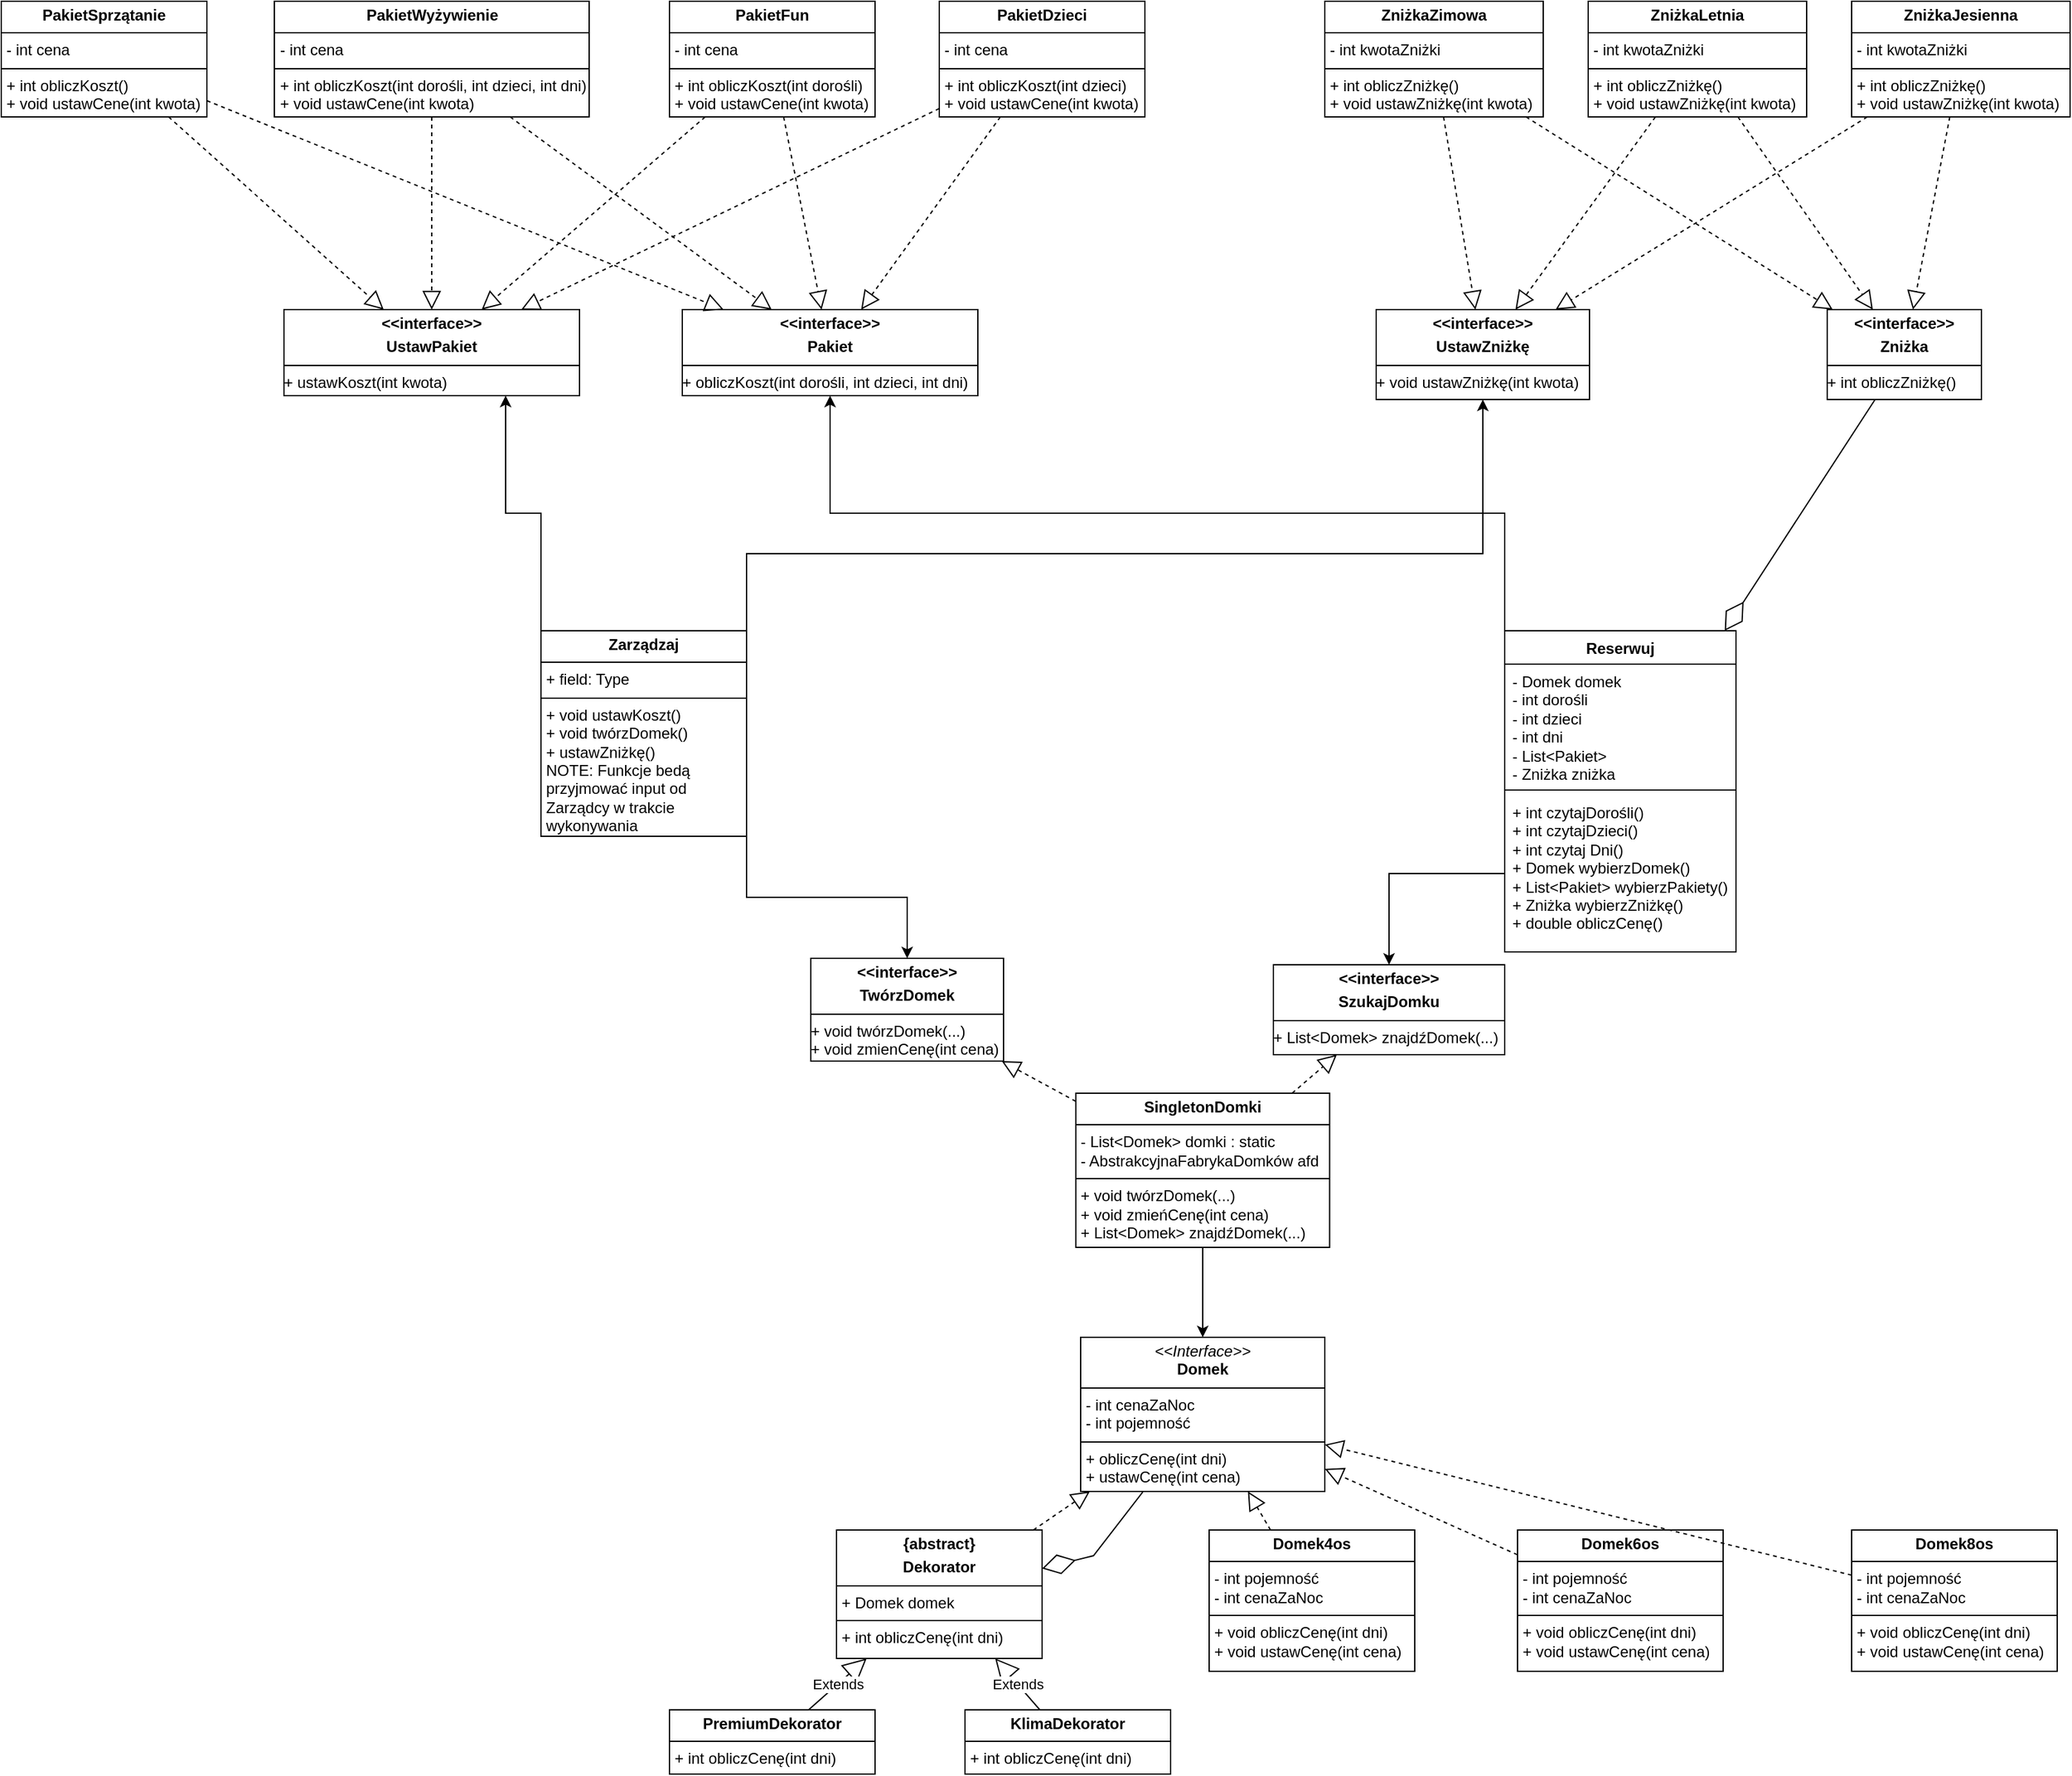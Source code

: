 <mxfile version="26.0.10">
  <diagram name="Strona-1" id="Xkmi08W4jPSwvixj5hdW">
    <mxGraphModel dx="4830" dy="3257" grid="1" gridSize="10" guides="1" tooltips="1" connect="1" arrows="1" fold="1" page="1" pageScale="1" pageWidth="827" pageHeight="1169" math="0" shadow="0">
      <root>
        <mxCell id="0" />
        <mxCell id="1" parent="0" />
        <mxCell id="0y7wqeOaAgVBkYj9QTGw-103" style="edgeStyle=orthogonalEdgeStyle;rounded=0;orthogonalLoop=1;jettySize=auto;html=1;exitX=0;exitY=0;exitDx=0;exitDy=0;" edge="1" parent="1" source="SDx-nbXRSxSEXaq3ydwH-2" target="SDx-nbXRSxSEXaq3ydwH-18">
          <mxGeometry relative="1" as="geometry" />
        </mxCell>
        <mxCell id="SDx-nbXRSxSEXaq3ydwH-2" value="Reserwuj" style="swimlane;fontStyle=1;align=center;verticalAlign=top;childLayout=stackLayout;horizontal=1;startSize=26;horizontalStack=0;resizeParent=1;resizeParentMax=0;resizeLast=0;collapsible=1;marginBottom=0;whiteSpace=wrap;html=1;" parent="1" vertex="1">
          <mxGeometry x="200" y="420" width="180" height="250" as="geometry" />
        </mxCell>
        <mxCell id="SDx-nbXRSxSEXaq3ydwH-3" value="- Domek domek&lt;div&gt;- int dorośli&lt;/div&gt;&lt;div&gt;- int dzieci&lt;/div&gt;&lt;div&gt;- int dni&lt;/div&gt;&lt;div&gt;- List&amp;lt;Pakiet&amp;gt;&lt;/div&gt;&lt;div&gt;- Zniżka zniżka&lt;/div&gt;" style="text;strokeColor=none;fillColor=none;align=left;verticalAlign=top;spacingLeft=4;spacingRight=4;overflow=hidden;rotatable=0;points=[[0,0.5],[1,0.5]];portConstraint=eastwest;whiteSpace=wrap;html=1;" parent="SDx-nbXRSxSEXaq3ydwH-2" vertex="1">
          <mxGeometry y="26" width="180" height="94" as="geometry" />
        </mxCell>
        <mxCell id="SDx-nbXRSxSEXaq3ydwH-4" value="" style="line;strokeWidth=1;fillColor=none;align=left;verticalAlign=middle;spacingTop=-1;spacingLeft=3;spacingRight=3;rotatable=0;labelPosition=right;points=[];portConstraint=eastwest;strokeColor=inherit;" parent="SDx-nbXRSxSEXaq3ydwH-2" vertex="1">
          <mxGeometry y="120" width="180" height="8" as="geometry" />
        </mxCell>
        <mxCell id="SDx-nbXRSxSEXaq3ydwH-5" value="&lt;div&gt;+ int czytajDorośli()&lt;/div&gt;&lt;div&gt;+ int czytajDzieci()&lt;/div&gt;&lt;div&gt;+ int czytaj Dni()&lt;/div&gt;&lt;div&gt;+ Domek wybierzDomek()&lt;/div&gt;&lt;div&gt;+ List&amp;lt;Pakiet&amp;gt; wybierzPakiety()&lt;/div&gt;&lt;div&gt;+ Zniżka wybierzZniżkę()&lt;/div&gt;+ double obliczCenę()" style="text;strokeColor=none;fillColor=none;align=left;verticalAlign=top;spacingLeft=4;spacingRight=4;overflow=hidden;rotatable=0;points=[[0,0.5],[1,0.5]];portConstraint=eastwest;whiteSpace=wrap;html=1;" parent="SDx-nbXRSxSEXaq3ydwH-2" vertex="1">
          <mxGeometry y="128" width="180" height="122" as="geometry" />
        </mxCell>
        <mxCell id="SDx-nbXRSxSEXaq3ydwH-18" value="&lt;p style=&quot;margin:0px;margin-top:4px;text-align:center;&quot;&gt;&lt;b&gt;&amp;lt;&amp;lt;interface&amp;gt;&amp;gt;&lt;/b&gt;&lt;/p&gt;&lt;p style=&quot;margin:0px;margin-top:4px;text-align:center;&quot;&gt;&lt;b&gt;Pakiet&lt;/b&gt;&lt;/p&gt;&lt;hr size=&quot;1&quot; style=&quot;border-style:solid;&quot;&gt;&lt;div style=&quot;height:2px;&quot;&gt;+ obliczKoszt(int dorośli, int dzieci, int dni)&lt;/div&gt;" style="verticalAlign=top;align=left;overflow=fill;html=1;whiteSpace=wrap;" parent="1" vertex="1">
          <mxGeometry x="-440" y="170" width="230" height="67" as="geometry" />
        </mxCell>
        <mxCell id="SDx-nbXRSxSEXaq3ydwH-23" value="" style="endArrow=block;dashed=1;endFill=0;endSize=12;html=1;rounded=0;" parent="1" source="0y7wqeOaAgVBkYj9QTGw-5" target="SDx-nbXRSxSEXaq3ydwH-18" edge="1">
          <mxGeometry width="160" relative="1" as="geometry">
            <mxPoint x="-1170" y="780" as="sourcePoint" />
            <mxPoint x="-1010" y="780" as="targetPoint" />
          </mxGeometry>
        </mxCell>
        <mxCell id="SDx-nbXRSxSEXaq3ydwH-25" value="" style="endArrow=block;dashed=1;endFill=0;endSize=12;html=1;rounded=0;" parent="1" source="0y7wqeOaAgVBkYj9QTGw-6" target="SDx-nbXRSxSEXaq3ydwH-18" edge="1">
          <mxGeometry width="160" relative="1" as="geometry">
            <mxPoint x="-1140" y="850" as="sourcePoint" />
            <mxPoint x="-980" y="750" as="targetPoint" />
          </mxGeometry>
        </mxCell>
        <mxCell id="SDx-nbXRSxSEXaq3ydwH-26" value="" style="endArrow=block;dashed=1;endFill=0;endSize=12;html=1;rounded=0;" parent="1" source="0y7wqeOaAgVBkYj9QTGw-7" target="SDx-nbXRSxSEXaq3ydwH-18" edge="1">
          <mxGeometry width="160" relative="1" as="geometry">
            <mxPoint x="-1130" y="860" as="sourcePoint" />
            <mxPoint x="-955" y="767" as="targetPoint" />
          </mxGeometry>
        </mxCell>
        <mxCell id="SDx-nbXRSxSEXaq3ydwH-27" value="" style="endArrow=block;dashed=1;endFill=0;endSize=12;html=1;rounded=0;" parent="1" source="0y7wqeOaAgVBkYj9QTGw-8" target="SDx-nbXRSxSEXaq3ydwH-18" edge="1">
          <mxGeometry width="160" relative="1" as="geometry">
            <mxPoint x="-550.661" y="835.0" as="sourcePoint" />
            <mxPoint x="-945" y="777" as="targetPoint" />
          </mxGeometry>
        </mxCell>
        <mxCell id="SDx-nbXRSxSEXaq3ydwH-28" value="&lt;p style=&quot;margin:0px;margin-top:4px;text-align:center;&quot;&gt;&lt;b&gt;&amp;lt;&amp;lt;interface&amp;gt;&amp;gt;&lt;/b&gt;&lt;/p&gt;&lt;p style=&quot;margin:0px;margin-top:4px;text-align:center;&quot;&gt;&lt;b&gt;Zniżka&lt;/b&gt;&lt;/p&gt;&lt;hr size=&quot;1&quot; style=&quot;border-style:solid;&quot;&gt;&lt;div style=&quot;height:2px;&quot;&gt;+ int obliczZniżkę()&lt;/div&gt;" style="verticalAlign=top;align=left;overflow=fill;html=1;whiteSpace=wrap;" parent="1" vertex="1">
          <mxGeometry x="451" y="170" width="120" height="70" as="geometry" />
        </mxCell>
        <mxCell id="SDx-nbXRSxSEXaq3ydwH-30" value="&lt;p style=&quot;margin:0px;margin-top:4px;text-align:center;&quot;&gt;&lt;b&gt;&amp;lt;&amp;lt;interface&amp;gt;&amp;gt;&lt;/b&gt;&lt;/p&gt;&lt;p style=&quot;margin:0px;margin-top:4px;text-align:center;&quot;&gt;&lt;b&gt;UstawZniżkę&lt;/b&gt;&lt;/p&gt;&lt;hr size=&quot;1&quot; style=&quot;border-style:solid;&quot;&gt;&lt;div style=&quot;height:2px;&quot;&gt;+ void ustawZniżkę(int kwota)&lt;/div&gt;" style="verticalAlign=top;align=left;overflow=fill;html=1;whiteSpace=wrap;" parent="1" vertex="1">
          <mxGeometry x="100" y="170" width="166" height="70" as="geometry" />
        </mxCell>
        <mxCell id="SDx-nbXRSxSEXaq3ydwH-33" value="&lt;p style=&quot;margin:0px;margin-top:4px;text-align:center;&quot;&gt;&lt;b&gt;ZniżkaZimowa&lt;/b&gt;&lt;/p&gt;&lt;hr size=&quot;1&quot; style=&quot;border-style:solid;&quot;&gt;&lt;p style=&quot;margin:0px;margin-left:4px;&quot;&gt;- int kwotaZniżki&lt;/p&gt;&lt;hr size=&quot;1&quot; style=&quot;border-style:solid;&quot;&gt;&lt;p style=&quot;margin:0px;margin-left:4px;&quot;&gt;+ int obliczZniżkę()&lt;/p&gt;&lt;p style=&quot;margin:0px;margin-left:4px;&quot;&gt;+ void ustawZniżkę(int kwota)&lt;/p&gt;" style="verticalAlign=top;align=left;overflow=fill;html=1;whiteSpace=wrap;" parent="1" vertex="1">
          <mxGeometry x="60" y="-70" width="170" height="90" as="geometry" />
        </mxCell>
        <mxCell id="SDx-nbXRSxSEXaq3ydwH-34" value="&lt;p style=&quot;margin:0px;margin-top:4px;text-align:center;&quot;&gt;&lt;b&gt;ZniżkaLetnia&lt;/b&gt;&lt;/p&gt;&lt;hr size=&quot;1&quot; style=&quot;border-style:solid;&quot;&gt;&lt;p style=&quot;margin:0px;margin-left:4px;&quot;&gt;- int kwotaZniżki&lt;/p&gt;&lt;hr size=&quot;1&quot; style=&quot;border-style:solid;&quot;&gt;&lt;p style=&quot;margin:0px;margin-left:4px;&quot;&gt;+ int obliczZniżkę()&lt;/p&gt;&lt;p style=&quot;margin:0px;margin-left:4px;&quot;&gt;+ void ustawZniżkę(int kwota)&lt;/p&gt;" style="verticalAlign=top;align=left;overflow=fill;html=1;whiteSpace=wrap;" parent="1" vertex="1">
          <mxGeometry x="265" y="-70" width="170" height="90" as="geometry" />
        </mxCell>
        <mxCell id="SDx-nbXRSxSEXaq3ydwH-35" value="&lt;p style=&quot;margin:0px;margin-top:4px;text-align:center;&quot;&gt;&lt;b&gt;ZniżkaJesienna&lt;/b&gt;&lt;/p&gt;&lt;hr size=&quot;1&quot; style=&quot;border-style:solid;&quot;&gt;&lt;p style=&quot;margin:0px;margin-left:4px;&quot;&gt;- int kwotaZniżki&lt;/p&gt;&lt;hr size=&quot;1&quot; style=&quot;border-style:solid;&quot;&gt;&lt;p style=&quot;margin:0px;margin-left:4px;&quot;&gt;+ int obliczZniżkę()&lt;/p&gt;&lt;p style=&quot;margin:0px;margin-left:4px;&quot;&gt;+ void ustawZniżkę(int kwota)&lt;/p&gt;" style="verticalAlign=top;align=left;overflow=fill;html=1;whiteSpace=wrap;" parent="1" vertex="1">
          <mxGeometry x="470" y="-70" width="170" height="90" as="geometry" />
        </mxCell>
        <mxCell id="SDx-nbXRSxSEXaq3ydwH-36" value="" style="endArrow=block;dashed=1;endFill=0;endSize=12;html=1;rounded=0;" parent="1" source="SDx-nbXRSxSEXaq3ydwH-33" target="SDx-nbXRSxSEXaq3ydwH-28" edge="1">
          <mxGeometry width="160" relative="1" as="geometry">
            <mxPoint x="150" y="140" as="sourcePoint" />
            <mxPoint x="310" y="140" as="targetPoint" />
          </mxGeometry>
        </mxCell>
        <mxCell id="SDx-nbXRSxSEXaq3ydwH-37" value="" style="endArrow=block;dashed=1;endFill=0;endSize=12;html=1;rounded=0;" parent="1" source="SDx-nbXRSxSEXaq3ydwH-33" target="SDx-nbXRSxSEXaq3ydwH-30" edge="1">
          <mxGeometry width="160" relative="1" as="geometry">
            <mxPoint x="160" y="150" as="sourcePoint" />
            <mxPoint x="320" y="150" as="targetPoint" />
          </mxGeometry>
        </mxCell>
        <mxCell id="SDx-nbXRSxSEXaq3ydwH-38" value="" style="endArrow=block;dashed=1;endFill=0;endSize=12;html=1;rounded=0;" parent="1" source="SDx-nbXRSxSEXaq3ydwH-34" target="SDx-nbXRSxSEXaq3ydwH-28" edge="1">
          <mxGeometry width="160" relative="1" as="geometry">
            <mxPoint x="250" y="102" as="sourcePoint" />
            <mxPoint x="404" y="170" as="targetPoint" />
          </mxGeometry>
        </mxCell>
        <mxCell id="SDx-nbXRSxSEXaq3ydwH-39" value="" style="endArrow=block;dashed=1;endFill=0;endSize=12;html=1;rounded=0;" parent="1" source="SDx-nbXRSxSEXaq3ydwH-34" target="SDx-nbXRSxSEXaq3ydwH-30" edge="1">
          <mxGeometry width="160" relative="1" as="geometry">
            <mxPoint x="260" y="112" as="sourcePoint" />
            <mxPoint x="414" y="180" as="targetPoint" />
          </mxGeometry>
        </mxCell>
        <mxCell id="SDx-nbXRSxSEXaq3ydwH-40" value="" style="endArrow=block;dashed=1;endFill=0;endSize=12;html=1;rounded=0;" parent="1" source="SDx-nbXRSxSEXaq3ydwH-35" target="SDx-nbXRSxSEXaq3ydwH-30" edge="1">
          <mxGeometry width="160" relative="1" as="geometry">
            <mxPoint x="270" y="122" as="sourcePoint" />
            <mxPoint x="424" y="190" as="targetPoint" />
          </mxGeometry>
        </mxCell>
        <mxCell id="SDx-nbXRSxSEXaq3ydwH-41" value="" style="endArrow=block;dashed=1;endFill=0;endSize=12;html=1;rounded=0;" parent="1" source="SDx-nbXRSxSEXaq3ydwH-35" target="SDx-nbXRSxSEXaq3ydwH-28" edge="1">
          <mxGeometry width="160" relative="1" as="geometry">
            <mxPoint x="280" y="132" as="sourcePoint" />
            <mxPoint x="434" y="200" as="targetPoint" />
          </mxGeometry>
        </mxCell>
        <mxCell id="0y7wqeOaAgVBkYj9QTGw-96" style="edgeStyle=orthogonalEdgeStyle;rounded=0;orthogonalLoop=1;jettySize=auto;html=1;exitX=1;exitY=1;exitDx=0;exitDy=0;" edge="1" parent="1" source="SDx-nbXRSxSEXaq3ydwH-43" target="0y7wqeOaAgVBkYj9QTGw-90">
          <mxGeometry relative="1" as="geometry" />
        </mxCell>
        <mxCell id="0y7wqeOaAgVBkYj9QTGw-100" style="edgeStyle=orthogonalEdgeStyle;rounded=0;orthogonalLoop=1;jettySize=auto;html=1;exitX=1;exitY=0;exitDx=0;exitDy=0;" edge="1" parent="1" source="SDx-nbXRSxSEXaq3ydwH-43" target="SDx-nbXRSxSEXaq3ydwH-30">
          <mxGeometry relative="1" as="geometry">
            <Array as="points">
              <mxPoint x="-390" y="360" />
              <mxPoint x="183" y="360" />
            </Array>
          </mxGeometry>
        </mxCell>
        <mxCell id="0y7wqeOaAgVBkYj9QTGw-102" style="edgeStyle=orthogonalEdgeStyle;rounded=0;orthogonalLoop=1;jettySize=auto;html=1;exitX=0;exitY=0;exitDx=0;exitDy=0;entryX=0.75;entryY=1;entryDx=0;entryDy=0;" edge="1" parent="1" source="SDx-nbXRSxSEXaq3ydwH-43" target="0y7wqeOaAgVBkYj9QTGw-1">
          <mxGeometry relative="1" as="geometry" />
        </mxCell>
        <mxCell id="SDx-nbXRSxSEXaq3ydwH-43" value="&lt;p style=&quot;margin:0px;margin-top:4px;text-align:center;&quot;&gt;&lt;b&gt;Zarządzaj&lt;/b&gt;&lt;/p&gt;&lt;hr size=&quot;1&quot; style=&quot;border-style:solid;&quot;&gt;&lt;p style=&quot;margin:0px;margin-left:4px;&quot;&gt;+ field: Type&lt;/p&gt;&lt;hr size=&quot;1&quot; style=&quot;border-style:solid;&quot;&gt;&lt;p style=&quot;margin:0px;margin-left:4px;&quot;&gt;+ void ustawKoszt()&lt;/p&gt;&lt;p style=&quot;margin:0px;margin-left:4px;&quot;&gt;+ void twórzDomek()&lt;/p&gt;&lt;p style=&quot;margin:0px;margin-left:4px;&quot;&gt;+ ustawZniżkę()&lt;/p&gt;&lt;p style=&quot;margin:0px;margin-left:4px;&quot;&gt;NOTE: Funkcje bedą przyjmować input od Zarządcy w trakcie wykonywania&lt;/p&gt;" style="verticalAlign=top;align=left;overflow=fill;html=1;whiteSpace=wrap;" parent="1" vertex="1">
          <mxGeometry x="-550" y="420" width="160" height="160" as="geometry" />
        </mxCell>
        <mxCell id="0y7wqeOaAgVBkYj9QTGw-1" value="&lt;p style=&quot;margin:0px;margin-top:4px;text-align:center;&quot;&gt;&lt;b&gt;&amp;lt;&amp;lt;interface&amp;gt;&amp;gt;&lt;/b&gt;&lt;/p&gt;&lt;p style=&quot;margin:0px;margin-top:4px;text-align:center;&quot;&gt;&lt;b&gt;UstawPakiet&lt;/b&gt;&lt;/p&gt;&lt;hr size=&quot;1&quot; style=&quot;border-style:solid;&quot;&gt;&lt;div style=&quot;height:2px;&quot;&gt;+ ustawKoszt(int kwota)&lt;/div&gt;" style="verticalAlign=top;align=left;overflow=fill;html=1;whiteSpace=wrap;" vertex="1" parent="1">
          <mxGeometry x="-750" y="170" width="230" height="67" as="geometry" />
        </mxCell>
        <mxCell id="0y7wqeOaAgVBkYj9QTGw-5" value="&lt;p style=&quot;margin:0px;margin-top:4px;text-align:center;&quot;&gt;&lt;b&gt;PakietSprzątanie&lt;/b&gt;&lt;/p&gt;&lt;hr size=&quot;1&quot; style=&quot;border-style:solid;&quot;&gt;&lt;p style=&quot;margin:0px;margin-left:4px;&quot;&gt;- int cena&lt;/p&gt;&lt;hr size=&quot;1&quot; style=&quot;border-style:solid;&quot;&gt;&lt;p style=&quot;margin:0px;margin-left:4px;&quot;&gt;+ int obliczKoszt()&lt;/p&gt;&lt;p style=&quot;margin:0px;margin-left:4px;&quot;&gt;+ void ustawCene(int kwota)&lt;/p&gt;" style="verticalAlign=top;align=left;overflow=fill;html=1;whiteSpace=wrap;" vertex="1" parent="1">
          <mxGeometry x="-970" y="-70" width="160" height="90" as="geometry" />
        </mxCell>
        <mxCell id="0y7wqeOaAgVBkYj9QTGw-6" value="&lt;p style=&quot;margin:0px;margin-top:4px;text-align:center;&quot;&gt;&lt;b&gt;PakietWyżywienie&lt;/b&gt;&lt;/p&gt;&lt;hr size=&quot;1&quot; style=&quot;border-style:solid;&quot;&gt;&lt;p style=&quot;margin:0px;margin-left:4px;&quot;&gt;- int cena&lt;/p&gt;&lt;hr size=&quot;1&quot; style=&quot;border-style:solid;&quot;&gt;&lt;p style=&quot;margin:0px;margin-left:4px;&quot;&gt;+ int obliczKoszt(int dorośli, int dzieci, int dni)&lt;/p&gt;&lt;p style=&quot;margin:0px;margin-left:4px;&quot;&gt;+ void ustawCene(int kwota)&lt;/p&gt;" style="verticalAlign=top;align=left;overflow=fill;html=1;whiteSpace=wrap;" vertex="1" parent="1">
          <mxGeometry x="-757.5" y="-70" width="245" height="90" as="geometry" />
        </mxCell>
        <mxCell id="0y7wqeOaAgVBkYj9QTGw-7" value="&lt;p style=&quot;margin:0px;margin-top:4px;text-align:center;&quot;&gt;&lt;b&gt;PakietFun&lt;/b&gt;&lt;/p&gt;&lt;hr size=&quot;1&quot; style=&quot;border-style:solid;&quot;&gt;&lt;p style=&quot;margin:0px;margin-left:4px;&quot;&gt;- int cena&lt;/p&gt;&lt;hr size=&quot;1&quot; style=&quot;border-style:solid;&quot;&gt;&lt;p style=&quot;margin:0px;margin-left:4px;&quot;&gt;+ int obliczKoszt(int dorośli)&lt;/p&gt;&lt;p style=&quot;margin:0px;margin-left:4px;&quot;&gt;+ void ustawCene(int kwota)&lt;/p&gt;" style="verticalAlign=top;align=left;overflow=fill;html=1;whiteSpace=wrap;" vertex="1" parent="1">
          <mxGeometry x="-450" y="-70" width="160" height="90" as="geometry" />
        </mxCell>
        <mxCell id="0y7wqeOaAgVBkYj9QTGw-8" value="&lt;p style=&quot;margin:0px;margin-top:4px;text-align:center;&quot;&gt;&lt;b&gt;PakietDzieci&lt;/b&gt;&lt;/p&gt;&lt;hr size=&quot;1&quot; style=&quot;border-style:solid;&quot;&gt;&lt;p style=&quot;margin:0px;margin-left:4px;&quot;&gt;- int cena&lt;/p&gt;&lt;hr size=&quot;1&quot; style=&quot;border-style:solid;&quot;&gt;&lt;p style=&quot;margin:0px;margin-left:4px;&quot;&gt;+ int obliczKoszt(int dzieci)&lt;/p&gt;&lt;p style=&quot;margin:0px;margin-left:4px;&quot;&gt;+ void ustawCene(int kwota)&lt;/p&gt;" style="verticalAlign=top;align=left;overflow=fill;html=1;whiteSpace=wrap;" vertex="1" parent="1">
          <mxGeometry x="-240" y="-70" width="160" height="90" as="geometry" />
        </mxCell>
        <mxCell id="0y7wqeOaAgVBkYj9QTGw-9" value="" style="endArrow=block;dashed=1;endFill=0;endSize=12;html=1;rounded=0;" edge="1" parent="1" source="0y7wqeOaAgVBkYj9QTGw-5" target="0y7wqeOaAgVBkYj9QTGw-1">
          <mxGeometry width="160" relative="1" as="geometry">
            <mxPoint x="-1130" y="849" as="sourcePoint" />
            <mxPoint x="-749" y="727" as="targetPoint" />
          </mxGeometry>
        </mxCell>
        <mxCell id="0y7wqeOaAgVBkYj9QTGw-10" value="" style="endArrow=block;dashed=1;endFill=0;endSize=12;html=1;rounded=0;" edge="1" parent="1" source="0y7wqeOaAgVBkYj9QTGw-6" target="0y7wqeOaAgVBkYj9QTGw-1">
          <mxGeometry width="160" relative="1" as="geometry">
            <mxPoint x="-1147" y="830" as="sourcePoint" />
            <mxPoint x="-1002" y="727" as="targetPoint" />
          </mxGeometry>
        </mxCell>
        <mxCell id="0y7wqeOaAgVBkYj9QTGw-11" value="" style="endArrow=block;dashed=1;endFill=0;endSize=12;html=1;rounded=0;" edge="1" parent="1" source="0y7wqeOaAgVBkYj9QTGw-7" target="0y7wqeOaAgVBkYj9QTGw-1">
          <mxGeometry width="160" relative="1" as="geometry">
            <mxPoint x="-1137" y="840" as="sourcePoint" />
            <mxPoint x="-992" y="737" as="targetPoint" />
          </mxGeometry>
        </mxCell>
        <mxCell id="0y7wqeOaAgVBkYj9QTGw-12" value="" style="endArrow=block;dashed=1;endFill=0;endSize=12;html=1;rounded=0;" edge="1" parent="1" source="0y7wqeOaAgVBkYj9QTGw-8" target="0y7wqeOaAgVBkYj9QTGw-1">
          <mxGeometry width="160" relative="1" as="geometry">
            <mxPoint x="-1127" y="850" as="sourcePoint" />
            <mxPoint x="-982" y="747" as="targetPoint" />
          </mxGeometry>
        </mxCell>
        <mxCell id="0y7wqeOaAgVBkYj9QTGw-124" style="edgeStyle=orthogonalEdgeStyle;rounded=0;orthogonalLoop=1;jettySize=auto;html=1;exitX=0.5;exitY=1;exitDx=0;exitDy=0;" edge="1" parent="1" source="0y7wqeOaAgVBkYj9QTGw-88" target="0y7wqeOaAgVBkYj9QTGw-116">
          <mxGeometry relative="1" as="geometry" />
        </mxCell>
        <mxCell id="0y7wqeOaAgVBkYj9QTGw-88" value="&lt;p style=&quot;margin:0px;margin-top:4px;text-align:center;&quot;&gt;&lt;b&gt;SingletonDomki&lt;/b&gt;&lt;/p&gt;&lt;hr size=&quot;1&quot; style=&quot;border-style:solid;&quot;&gt;&lt;p style=&quot;margin:0px;margin-left:4px;&quot;&gt;- List&amp;lt;Domek&amp;gt; domki : static&lt;/p&gt;&lt;p style=&quot;margin:0px;margin-left:4px;&quot;&gt;- AbstrakcyjnaFabrykaDomków afd&lt;/p&gt;&lt;hr size=&quot;1&quot; style=&quot;border-style:solid;&quot;&gt;&lt;p style=&quot;margin:0px;margin-left:4px;&quot;&gt;+ void twórzDomek(...)&lt;/p&gt;&lt;p style=&quot;margin:0px;margin-left:4px;&quot;&gt;+ void zmieńCenę(int cena)&lt;/p&gt;&lt;p style=&quot;margin:0px;margin-left:4px;&quot;&gt;+ List&amp;lt;Domek&amp;gt; znajdźDomek(...)&lt;/p&gt;" style="verticalAlign=top;align=left;overflow=fill;html=1;whiteSpace=wrap;" vertex="1" parent="1">
          <mxGeometry x="-133.75" y="780" width="197.5" height="120" as="geometry" />
        </mxCell>
        <mxCell id="0y7wqeOaAgVBkYj9QTGw-90" value="&lt;p style=&quot;margin:0px;margin-top:4px;text-align:center;&quot;&gt;&lt;b&gt;&amp;lt;&amp;lt;interface&amp;gt;&amp;gt;&lt;/b&gt;&lt;/p&gt;&lt;p style=&quot;margin:0px;margin-top:4px;text-align:center;&quot;&gt;&lt;b&gt;TwórzDomek&lt;/b&gt;&lt;/p&gt;&lt;hr size=&quot;1&quot; style=&quot;border-style:solid;&quot;&gt;+ void twórzDomek(...)&lt;div&gt;+ void zmienCenę(int cena)&lt;br&gt;&lt;div&gt;&lt;br&gt;&lt;div style=&quot;height:2px;&quot;&gt;&lt;/div&gt;&lt;/div&gt;&lt;/div&gt;" style="verticalAlign=top;align=left;overflow=fill;html=1;whiteSpace=wrap;" vertex="1" parent="1">
          <mxGeometry x="-340" y="675" width="150" height="80" as="geometry" />
        </mxCell>
        <mxCell id="0y7wqeOaAgVBkYj9QTGw-91" value="&lt;p style=&quot;margin:0px;margin-top:4px;text-align:center;&quot;&gt;&lt;b&gt;&amp;lt;&amp;lt;interface&amp;gt;&amp;gt;&lt;/b&gt;&lt;/p&gt;&lt;p style=&quot;margin:0px;margin-top:4px;text-align:center;&quot;&gt;&lt;b&gt;SzukajDomku&lt;/b&gt;&lt;/p&gt;&lt;hr size=&quot;1&quot; style=&quot;border-style:solid;&quot;&gt;+ List&amp;lt;Domek&amp;gt; znajdźDomek(...)&lt;div&gt;&lt;div&gt;&lt;br&gt;&lt;div style=&quot;height:2px;&quot;&gt;&lt;/div&gt;&lt;/div&gt;&lt;/div&gt;" style="verticalAlign=top;align=left;overflow=fill;html=1;whiteSpace=wrap;" vertex="1" parent="1">
          <mxGeometry x="20" y="680" width="180" height="70" as="geometry" />
        </mxCell>
        <mxCell id="0y7wqeOaAgVBkYj9QTGw-92" value="" style="endArrow=block;dashed=1;endFill=0;endSize=12;html=1;rounded=0;" edge="1" parent="1" source="0y7wqeOaAgVBkYj9QTGw-88" target="0y7wqeOaAgVBkYj9QTGw-90">
          <mxGeometry width="160" relative="1" as="geometry">
            <mxPoint x="-540" y="1159" as="sourcePoint" />
            <mxPoint x="-140" y="1039" as="targetPoint" />
          </mxGeometry>
        </mxCell>
        <mxCell id="0y7wqeOaAgVBkYj9QTGw-93" value="" style="endArrow=block;dashed=1;endFill=0;endSize=12;html=1;rounded=0;" edge="1" parent="1" source="0y7wqeOaAgVBkYj9QTGw-88" target="0y7wqeOaAgVBkYj9QTGw-91">
          <mxGeometry width="160" relative="1" as="geometry">
            <mxPoint x="-105" y="801" as="sourcePoint" />
            <mxPoint x="-200" y="762" as="targetPoint" />
          </mxGeometry>
        </mxCell>
        <mxCell id="0y7wqeOaAgVBkYj9QTGw-95" style="edgeStyle=orthogonalEdgeStyle;rounded=0;orthogonalLoop=1;jettySize=auto;html=1;exitX=0;exitY=0.5;exitDx=0;exitDy=0;" edge="1" parent="1" source="SDx-nbXRSxSEXaq3ydwH-5" target="0y7wqeOaAgVBkYj9QTGw-91">
          <mxGeometry relative="1" as="geometry" />
        </mxCell>
        <mxCell id="0y7wqeOaAgVBkYj9QTGw-101" value="" style="endArrow=diamondThin;endFill=0;endSize=24;html=1;rounded=0;" edge="1" parent="1" source="SDx-nbXRSxSEXaq3ydwH-28" target="SDx-nbXRSxSEXaq3ydwH-2">
          <mxGeometry width="160" relative="1" as="geometry">
            <mxPoint x="420" y="370" as="sourcePoint" />
            <mxPoint x="580" y="370" as="targetPoint" />
          </mxGeometry>
        </mxCell>
        <mxCell id="0y7wqeOaAgVBkYj9QTGw-105" value="&lt;p style=&quot;margin:0px;margin-top:4px;text-align:center;&quot;&gt;&lt;b&gt;{abstract}&lt;/b&gt;&lt;/p&gt;&lt;p style=&quot;margin:0px;margin-top:4px;text-align:center;&quot;&gt;&lt;b&gt;Dekorator&lt;/b&gt;&lt;/p&gt;&lt;hr size=&quot;1&quot; style=&quot;border-style:solid;&quot;&gt;&lt;p style=&quot;margin:0px;margin-left:4px;&quot;&gt;+ Domek domek&lt;/p&gt;&lt;hr size=&quot;1&quot; style=&quot;border-style:solid;&quot;&gt;&lt;p style=&quot;margin:0px;margin-left:4px;&quot;&gt;+ int obliczCenę(int dni)&lt;/p&gt;" style="verticalAlign=top;align=left;overflow=fill;html=1;whiteSpace=wrap;" vertex="1" parent="1">
          <mxGeometry x="-320" y="1120" width="160" height="100" as="geometry" />
        </mxCell>
        <mxCell id="0y7wqeOaAgVBkYj9QTGw-110" value="&lt;p style=&quot;margin:0px;margin-top:4px;text-align:center;&quot;&gt;&lt;b&gt;PremiumDekorator&lt;/b&gt;&lt;/p&gt;&lt;hr size=&quot;1&quot; style=&quot;border-style:solid;&quot;&gt;&lt;p style=&quot;margin:0px;margin-left:4px;&quot;&gt;+ int obliczCenę(int dni)&lt;/p&gt;" style="verticalAlign=top;align=left;overflow=fill;html=1;whiteSpace=wrap;" vertex="1" parent="1">
          <mxGeometry x="-450" y="1260" width="160" height="50" as="geometry" />
        </mxCell>
        <mxCell id="0y7wqeOaAgVBkYj9QTGw-111" value="&lt;p style=&quot;margin:0px;margin-top:4px;text-align:center;&quot;&gt;&lt;b&gt;KlimaDekorator&lt;/b&gt;&lt;/p&gt;&lt;hr size=&quot;1&quot; style=&quot;border-style:solid;&quot;&gt;&lt;p style=&quot;margin:0px;margin-left:4px;&quot;&gt;+ int obliczCenę(int dni)&lt;/p&gt;" style="verticalAlign=top;align=left;overflow=fill;html=1;whiteSpace=wrap;" vertex="1" parent="1">
          <mxGeometry x="-220" y="1260" width="160" height="50" as="geometry" />
        </mxCell>
        <mxCell id="0y7wqeOaAgVBkYj9QTGw-112" value="Extends" style="endArrow=block;endSize=16;endFill=0;html=1;rounded=0;" edge="1" parent="1" source="0y7wqeOaAgVBkYj9QTGw-110" target="0y7wqeOaAgVBkYj9QTGw-105">
          <mxGeometry width="160" relative="1" as="geometry">
            <mxPoint x="-570" y="1230" as="sourcePoint" />
            <mxPoint x="-410" y="1230" as="targetPoint" />
          </mxGeometry>
        </mxCell>
        <mxCell id="0y7wqeOaAgVBkYj9QTGw-113" value="Extends" style="endArrow=block;endSize=16;endFill=0;html=1;rounded=0;" edge="1" parent="1" source="0y7wqeOaAgVBkYj9QTGw-111" target="0y7wqeOaAgVBkYj9QTGw-105">
          <mxGeometry width="160" relative="1" as="geometry">
            <mxPoint x="-332" y="1270" as="sourcePoint" />
            <mxPoint x="-287" y="1230" as="targetPoint" />
          </mxGeometry>
        </mxCell>
        <mxCell id="0y7wqeOaAgVBkYj9QTGw-114" value="" style="endArrow=block;dashed=1;endFill=0;endSize=12;html=1;rounded=0;" edge="1" parent="1" source="0y7wqeOaAgVBkYj9QTGw-105" target="0y7wqeOaAgVBkYj9QTGw-116">
          <mxGeometry width="160" relative="1" as="geometry">
            <mxPoint x="-400" y="1060" as="sourcePoint" />
            <mxPoint x="-240" y="1060" as="targetPoint" />
          </mxGeometry>
        </mxCell>
        <mxCell id="0y7wqeOaAgVBkYj9QTGw-116" value="&lt;p style=&quot;margin:0px;margin-top:4px;text-align:center;&quot;&gt;&lt;i&gt;&amp;lt;&amp;lt;Interface&amp;gt;&amp;gt;&lt;/i&gt;&lt;br&gt;&lt;b&gt;Domek&lt;/b&gt;&lt;/p&gt;&lt;hr size=&quot;1&quot; style=&quot;border-style:solid;&quot;&gt;&lt;p style=&quot;margin:0px;margin-left:4px;&quot;&gt;- int cenaZaNoc&lt;/p&gt;&lt;p style=&quot;margin:0px;margin-left:4px;&quot;&gt;- int pojemność&lt;/p&gt;&lt;hr size=&quot;1&quot; style=&quot;border-style:solid;&quot;&gt;&lt;p style=&quot;margin:0px;margin-left:4px;&quot;&gt;+ obliczCenę(int dni)&lt;/p&gt;&lt;p style=&quot;margin:0px;margin-left:4px;&quot;&gt;+ ustawCenę(int cena)&lt;/p&gt;" style="verticalAlign=top;align=left;overflow=fill;html=1;whiteSpace=wrap;" vertex="1" parent="1">
          <mxGeometry x="-130" y="970" width="190" height="120" as="geometry" />
        </mxCell>
        <mxCell id="0y7wqeOaAgVBkYj9QTGw-117" value="&lt;p style=&quot;margin:0px;margin-top:4px;text-align:center;&quot;&gt;&lt;b&gt;Domek4os&lt;/b&gt;&lt;/p&gt;&lt;hr size=&quot;1&quot; style=&quot;border-style:solid;&quot;&gt;&lt;p style=&quot;margin:0px;margin-left:4px;&quot;&gt;- int pojemność&lt;/p&gt;&lt;p style=&quot;margin:0px;margin-left:4px;&quot;&gt;- int cenaZaNoc&lt;/p&gt;&lt;hr size=&quot;1&quot; style=&quot;border-style:solid;&quot;&gt;&lt;p style=&quot;margin:0px;margin-left:4px;&quot;&gt;+ void obliczCenę(int dni)&lt;/p&gt;&lt;p style=&quot;margin:0px;margin-left:4px;&quot;&gt;+ void ustawCenę(int cena)&lt;/p&gt;" style="verticalAlign=top;align=left;overflow=fill;html=1;whiteSpace=wrap;" vertex="1" parent="1">
          <mxGeometry x="-30" y="1120" width="160" height="110" as="geometry" />
        </mxCell>
        <mxCell id="0y7wqeOaAgVBkYj9QTGw-118" value="&lt;p style=&quot;margin:0px;margin-top:4px;text-align:center;&quot;&gt;&lt;b&gt;Domek6os&lt;/b&gt;&lt;/p&gt;&lt;hr size=&quot;1&quot; style=&quot;border-style:solid;&quot;&gt;&lt;p style=&quot;margin:0px;margin-left:4px;&quot;&gt;- int pojemność&lt;/p&gt;&lt;p style=&quot;margin:0px;margin-left:4px;&quot;&gt;- int cenaZaNoc&lt;/p&gt;&lt;hr size=&quot;1&quot; style=&quot;border-style:solid;&quot;&gt;&lt;p style=&quot;margin:0px;margin-left:4px;&quot;&gt;+ void obliczCenę(int dni)&lt;/p&gt;&lt;p style=&quot;margin:0px;margin-left:4px;&quot;&gt;+ void ustawCenę(int cena)&lt;/p&gt;" style="verticalAlign=top;align=left;overflow=fill;html=1;whiteSpace=wrap;" vertex="1" parent="1">
          <mxGeometry x="210" y="1120" width="160" height="110" as="geometry" />
        </mxCell>
        <mxCell id="0y7wqeOaAgVBkYj9QTGw-119" value="&lt;p style=&quot;margin:0px;margin-top:4px;text-align:center;&quot;&gt;&lt;b&gt;Domek8os&lt;/b&gt;&lt;/p&gt;&lt;hr size=&quot;1&quot; style=&quot;border-style:solid;&quot;&gt;&lt;p style=&quot;margin:0px;margin-left:4px;&quot;&gt;- int pojemność&lt;/p&gt;&lt;p style=&quot;margin:0px;margin-left:4px;&quot;&gt;- int cenaZaNoc&lt;/p&gt;&lt;hr size=&quot;1&quot; style=&quot;border-style:solid;&quot;&gt;&lt;p style=&quot;margin:0px;margin-left:4px;&quot;&gt;+ void obliczCenę(int dni)&lt;/p&gt;&lt;p style=&quot;margin:0px;margin-left:4px;&quot;&gt;+ void ustawCenę(int cena)&lt;/p&gt;" style="verticalAlign=top;align=left;overflow=fill;html=1;whiteSpace=wrap;" vertex="1" parent="1">
          <mxGeometry x="470" y="1120" width="160" height="110" as="geometry" />
        </mxCell>
        <mxCell id="0y7wqeOaAgVBkYj9QTGw-120" value="" style="endArrow=block;dashed=1;endFill=0;endSize=12;html=1;rounded=0;" edge="1" parent="1" source="0y7wqeOaAgVBkYj9QTGw-117" target="0y7wqeOaAgVBkYj9QTGw-116">
          <mxGeometry width="160" relative="1" as="geometry">
            <mxPoint x="-157" y="1130" as="sourcePoint" />
            <mxPoint x="-113" y="1100" as="targetPoint" />
          </mxGeometry>
        </mxCell>
        <mxCell id="0y7wqeOaAgVBkYj9QTGw-121" value="" style="endArrow=block;dashed=1;endFill=0;endSize=12;html=1;rounded=0;" edge="1" parent="1" source="0y7wqeOaAgVBkYj9QTGw-118" target="0y7wqeOaAgVBkYj9QTGw-116">
          <mxGeometry width="160" relative="1" as="geometry">
            <mxPoint x="-147" y="1140" as="sourcePoint" />
            <mxPoint x="-103" y="1110" as="targetPoint" />
          </mxGeometry>
        </mxCell>
        <mxCell id="0y7wqeOaAgVBkYj9QTGw-122" value="" style="endArrow=block;dashed=1;endFill=0;endSize=12;html=1;rounded=0;" edge="1" parent="1" source="0y7wqeOaAgVBkYj9QTGw-119" target="0y7wqeOaAgVBkYj9QTGw-116">
          <mxGeometry width="160" relative="1" as="geometry">
            <mxPoint x="-137" y="1150" as="sourcePoint" />
            <mxPoint x="-93" y="1120" as="targetPoint" />
          </mxGeometry>
        </mxCell>
        <mxCell id="0y7wqeOaAgVBkYj9QTGw-123" value="" style="endArrow=diamondThin;endFill=0;endSize=24;html=1;rounded=0;" edge="1" parent="1" source="0y7wqeOaAgVBkYj9QTGw-116" target="0y7wqeOaAgVBkYj9QTGw-105">
          <mxGeometry width="160" relative="1" as="geometry">
            <mxPoint x="-290" y="1370" as="sourcePoint" />
            <mxPoint x="-130" y="1370" as="targetPoint" />
            <Array as="points">
              <mxPoint x="-120" y="1140" />
            </Array>
          </mxGeometry>
        </mxCell>
      </root>
    </mxGraphModel>
  </diagram>
</mxfile>
